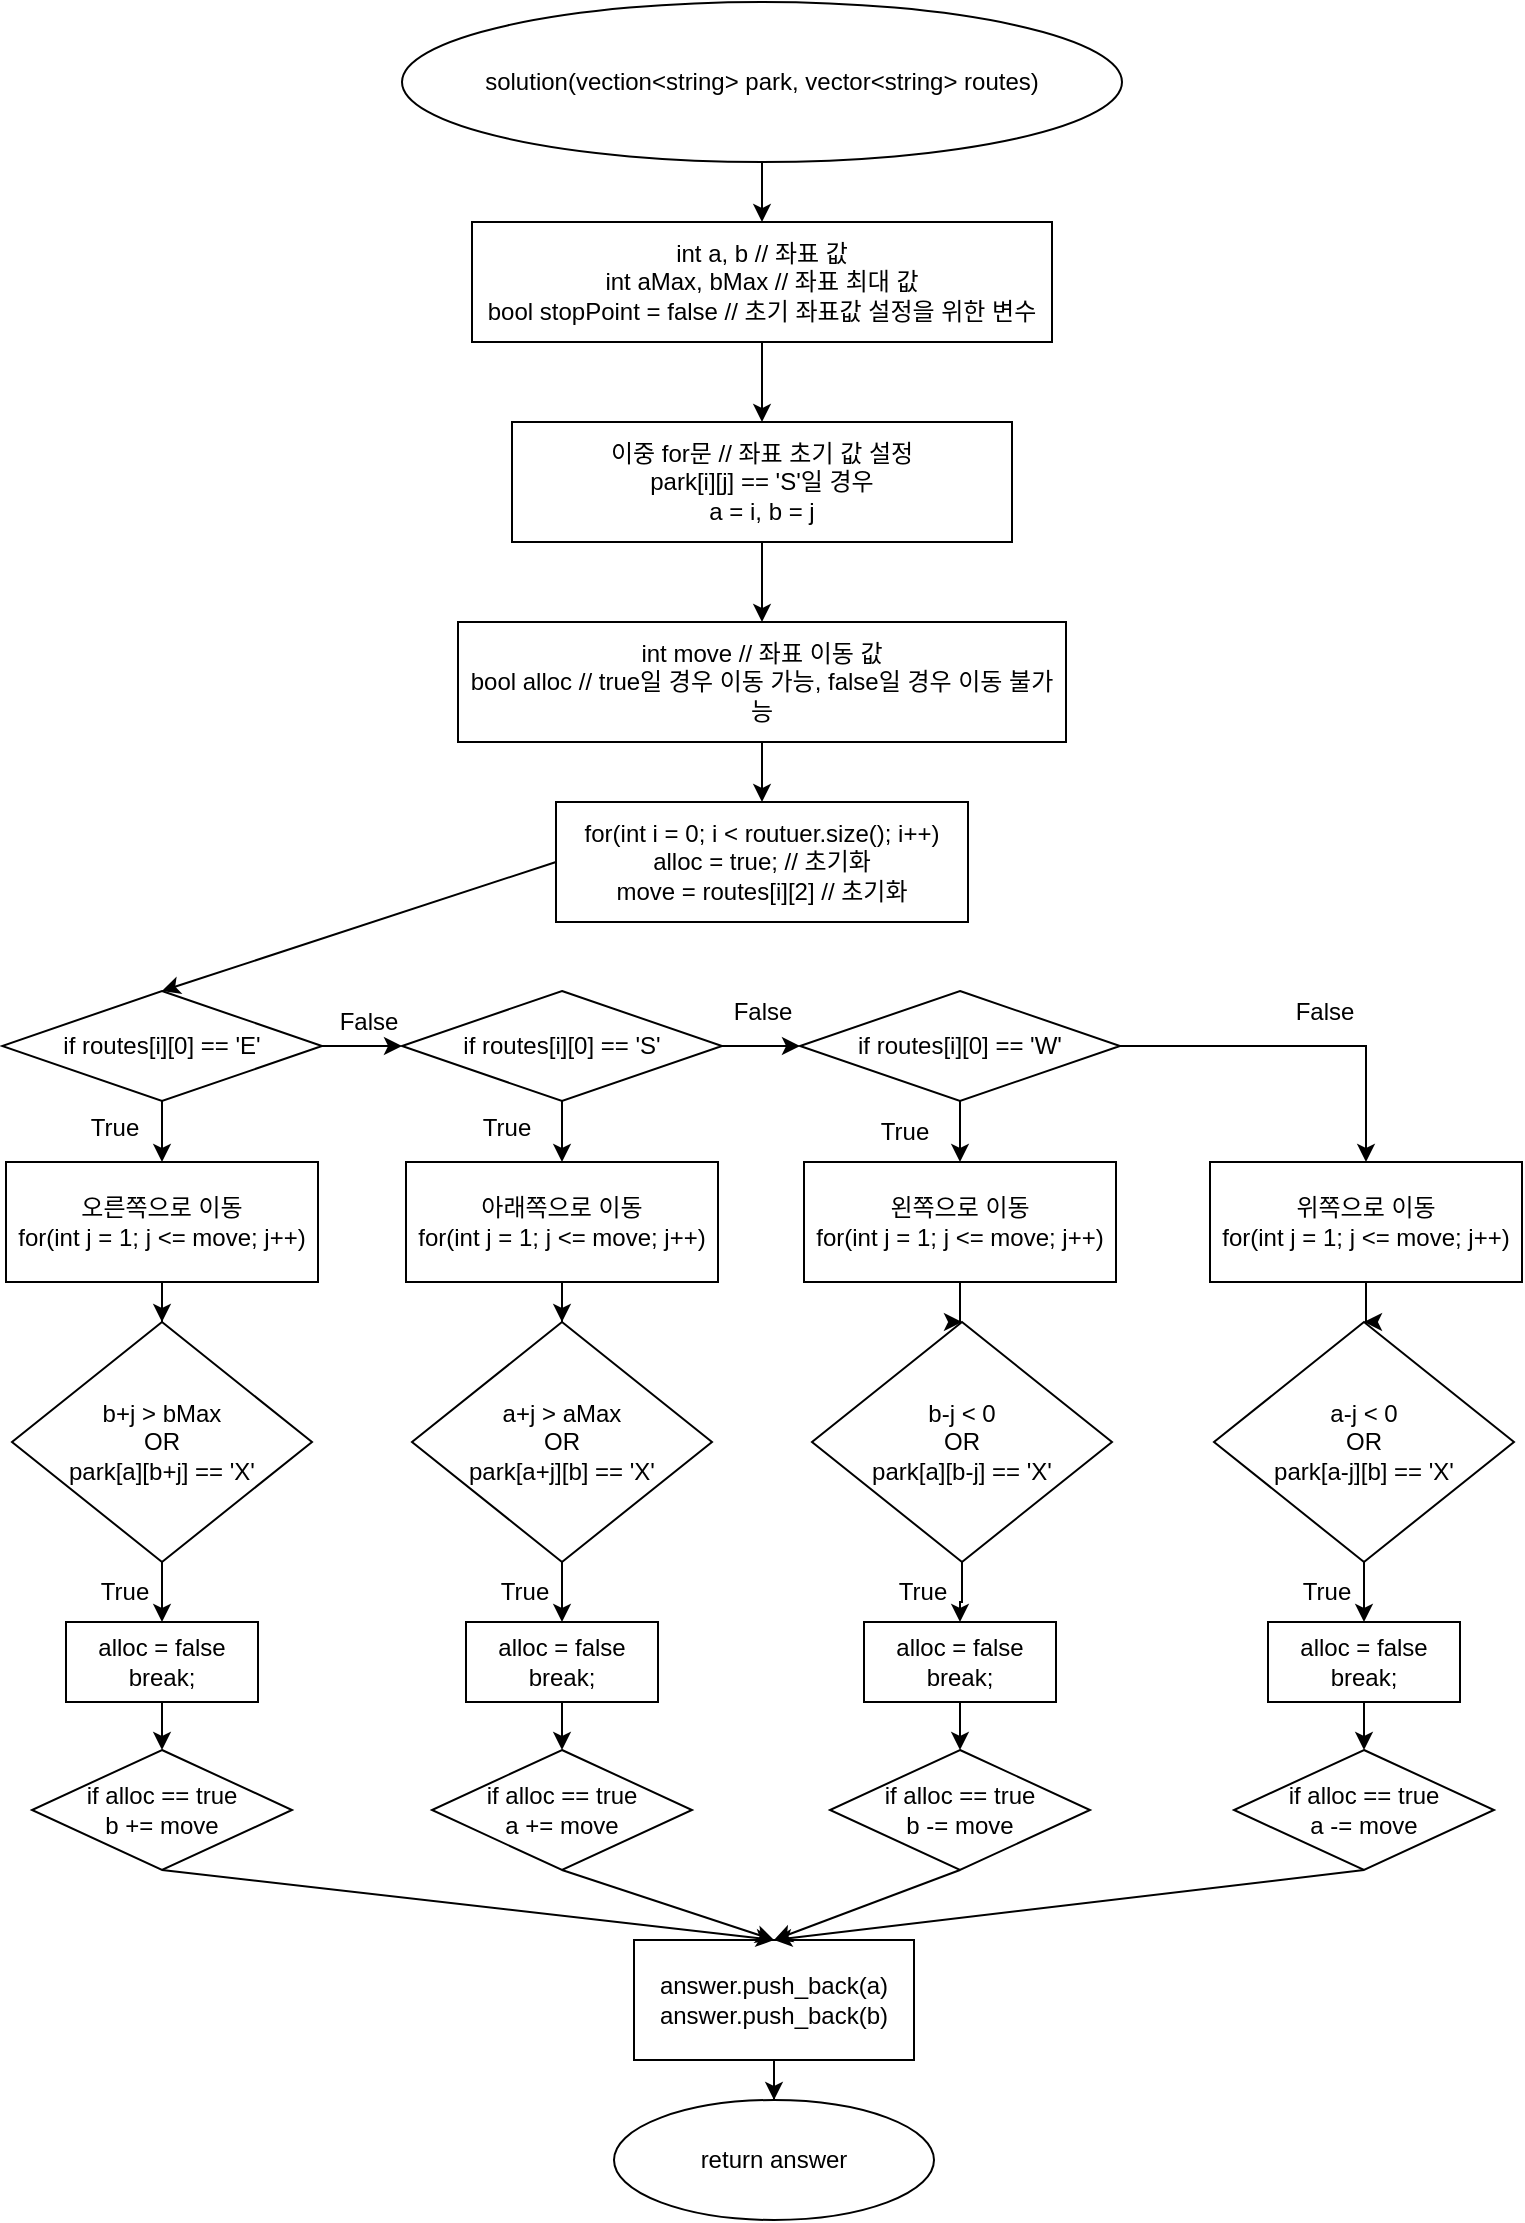 <mxfile version="21.2.8" type="device">
  <diagram id="C5RBs43oDa-KdzZeNtuy" name="Page-1">
    <mxGraphModel dx="1553" dy="1616" grid="1" gridSize="10" guides="1" tooltips="1" connect="1" arrows="1" fold="1" page="1" pageScale="1" pageWidth="827" pageHeight="1169" math="0" shadow="0">
      <root>
        <mxCell id="WIyWlLk6GJQsqaUBKTNV-0" />
        <mxCell id="WIyWlLk6GJQsqaUBKTNV-1" parent="WIyWlLk6GJQsqaUBKTNV-0" />
        <mxCell id="3PX6k5ORZ-lnbq7YZ1M3-3" value="" style="edgeStyle=orthogonalEdgeStyle;rounded=0;orthogonalLoop=1;jettySize=auto;html=1;" parent="WIyWlLk6GJQsqaUBKTNV-1" source="3PX6k5ORZ-lnbq7YZ1M3-1" target="3PX6k5ORZ-lnbq7YZ1M3-2" edge="1">
          <mxGeometry relative="1" as="geometry" />
        </mxCell>
        <mxCell id="3PX6k5ORZ-lnbq7YZ1M3-1" value="solution(vection&amp;lt;string&amp;gt; park, vector&amp;lt;string&amp;gt; routes)" style="ellipse;whiteSpace=wrap;html=1;" parent="WIyWlLk6GJQsqaUBKTNV-1" vertex="1">
          <mxGeometry x="234" y="20" width="360" height="80" as="geometry" />
        </mxCell>
        <mxCell id="3PX6k5ORZ-lnbq7YZ1M3-26" value="" style="edgeStyle=orthogonalEdgeStyle;rounded=0;orthogonalLoop=1;jettySize=auto;html=1;" parent="WIyWlLk6GJQsqaUBKTNV-1" source="3PX6k5ORZ-lnbq7YZ1M3-2" target="3PX6k5ORZ-lnbq7YZ1M3-25" edge="1">
          <mxGeometry relative="1" as="geometry" />
        </mxCell>
        <mxCell id="3PX6k5ORZ-lnbq7YZ1M3-2" value="int a, b // 좌표 값&lt;br&gt;int aMax, bMax // 좌표 최대 값&lt;br&gt;bool stopPoint = false // 초기 좌표값 설정을 위한 변수" style="rounded=0;whiteSpace=wrap;html=1;" parent="WIyWlLk6GJQsqaUBKTNV-1" vertex="1">
          <mxGeometry x="269" y="130" width="290" height="60" as="geometry" />
        </mxCell>
        <mxCell id="3PX6k5ORZ-lnbq7YZ1M3-28" value="" style="edgeStyle=orthogonalEdgeStyle;rounded=0;orthogonalLoop=1;jettySize=auto;html=1;" parent="WIyWlLk6GJQsqaUBKTNV-1" source="3PX6k5ORZ-lnbq7YZ1M3-25" target="3PX6k5ORZ-lnbq7YZ1M3-27" edge="1">
          <mxGeometry relative="1" as="geometry" />
        </mxCell>
        <mxCell id="3PX6k5ORZ-lnbq7YZ1M3-25" value="이중 for문 // 좌표 초기 값 설정&lt;br&gt;park[i][j] == &#39;S&#39;일 경우&lt;br&gt;a = i, b = j" style="whiteSpace=wrap;html=1;rounded=0;" parent="WIyWlLk6GJQsqaUBKTNV-1" vertex="1">
          <mxGeometry x="289" y="230" width="250" height="60" as="geometry" />
        </mxCell>
        <mxCell id="3PX6k5ORZ-lnbq7YZ1M3-30" value="" style="edgeStyle=orthogonalEdgeStyle;rounded=0;orthogonalLoop=1;jettySize=auto;html=1;" parent="WIyWlLk6GJQsqaUBKTNV-1" source="3PX6k5ORZ-lnbq7YZ1M3-27" target="3PX6k5ORZ-lnbq7YZ1M3-29" edge="1">
          <mxGeometry relative="1" as="geometry" />
        </mxCell>
        <mxCell id="3PX6k5ORZ-lnbq7YZ1M3-27" value="int move // 좌표 이동 값&lt;br&gt;bool alloc // true일 경우 이동 가능, false일 경우 이동 불가능" style="whiteSpace=wrap;html=1;rounded=0;" parent="WIyWlLk6GJQsqaUBKTNV-1" vertex="1">
          <mxGeometry x="262" y="330" width="304" height="60" as="geometry" />
        </mxCell>
        <mxCell id="3PX6k5ORZ-lnbq7YZ1M3-29" value="for(int i = 0; i &amp;lt; routuer.size(); i++)&lt;br&gt;alloc = true; // 초기화&lt;br&gt;move = routes[i][2] // 초기화" style="whiteSpace=wrap;html=1;rounded=0;" parent="WIyWlLk6GJQsqaUBKTNV-1" vertex="1">
          <mxGeometry x="311" y="420" width="206" height="60" as="geometry" />
        </mxCell>
        <mxCell id="3PX6k5ORZ-lnbq7YZ1M3-50" value="" style="edgeStyle=orthogonalEdgeStyle;rounded=0;orthogonalLoop=1;jettySize=auto;html=1;" parent="WIyWlLk6GJQsqaUBKTNV-1" source="3PX6k5ORZ-lnbq7YZ1M3-31" target="3PX6k5ORZ-lnbq7YZ1M3-46" edge="1">
          <mxGeometry relative="1" as="geometry" />
        </mxCell>
        <mxCell id="3PX6k5ORZ-lnbq7YZ1M3-58" value="" style="edgeStyle=orthogonalEdgeStyle;rounded=0;orthogonalLoop=1;jettySize=auto;html=1;" parent="WIyWlLk6GJQsqaUBKTNV-1" source="3PX6k5ORZ-lnbq7YZ1M3-31" target="3PX6k5ORZ-lnbq7YZ1M3-33" edge="1">
          <mxGeometry relative="1" as="geometry" />
        </mxCell>
        <mxCell id="3PX6k5ORZ-lnbq7YZ1M3-31" value="if routes[i][0] == &#39;E&#39;" style="rhombus;whiteSpace=wrap;html=1;" parent="WIyWlLk6GJQsqaUBKTNV-1" vertex="1">
          <mxGeometry x="34" y="514.5" width="160" height="55" as="geometry" />
        </mxCell>
        <mxCell id="3PX6k5ORZ-lnbq7YZ1M3-51" value="" style="edgeStyle=orthogonalEdgeStyle;rounded=0;orthogonalLoop=1;jettySize=auto;html=1;" parent="WIyWlLk6GJQsqaUBKTNV-1" source="3PX6k5ORZ-lnbq7YZ1M3-33" target="3PX6k5ORZ-lnbq7YZ1M3-47" edge="1">
          <mxGeometry relative="1" as="geometry" />
        </mxCell>
        <mxCell id="3PX6k5ORZ-lnbq7YZ1M3-59" value="" style="edgeStyle=orthogonalEdgeStyle;rounded=0;orthogonalLoop=1;jettySize=auto;html=1;" parent="WIyWlLk6GJQsqaUBKTNV-1" source="3PX6k5ORZ-lnbq7YZ1M3-33" target="3PX6k5ORZ-lnbq7YZ1M3-34" edge="1">
          <mxGeometry relative="1" as="geometry" />
        </mxCell>
        <mxCell id="3PX6k5ORZ-lnbq7YZ1M3-33" value="if routes[i][0] == &#39;S&#39;" style="rhombus;whiteSpace=wrap;html=1;" parent="WIyWlLk6GJQsqaUBKTNV-1" vertex="1">
          <mxGeometry x="234" y="514.5" width="160" height="55" as="geometry" />
        </mxCell>
        <mxCell id="3PX6k5ORZ-lnbq7YZ1M3-60" value="" style="edgeStyle=orthogonalEdgeStyle;rounded=0;orthogonalLoop=1;jettySize=auto;html=1;entryX=0.5;entryY=0;entryDx=0;entryDy=0;" parent="WIyWlLk6GJQsqaUBKTNV-1" source="3PX6k5ORZ-lnbq7YZ1M3-34" target="3PX6k5ORZ-lnbq7YZ1M3-49" edge="1">
          <mxGeometry relative="1" as="geometry">
            <mxPoint x="634" y="542.0" as="targetPoint" />
          </mxGeometry>
        </mxCell>
        <mxCell id="3PX6k5ORZ-lnbq7YZ1M3-62" value="" style="edgeStyle=orthogonalEdgeStyle;rounded=0;orthogonalLoop=1;jettySize=auto;html=1;" parent="WIyWlLk6GJQsqaUBKTNV-1" source="3PX6k5ORZ-lnbq7YZ1M3-34" target="3PX6k5ORZ-lnbq7YZ1M3-48" edge="1">
          <mxGeometry relative="1" as="geometry" />
        </mxCell>
        <mxCell id="3PX6k5ORZ-lnbq7YZ1M3-34" value="if routes[i][0] == &#39;W&#39;" style="rhombus;whiteSpace=wrap;html=1;" parent="WIyWlLk6GJQsqaUBKTNV-1" vertex="1">
          <mxGeometry x="433" y="514.5" width="160" height="55" as="geometry" />
        </mxCell>
        <mxCell id="3PX6k5ORZ-lnbq7YZ1M3-40" value="" style="endArrow=classic;html=1;rounded=0;entryX=0.5;entryY=0;entryDx=0;entryDy=0;exitX=0;exitY=0.5;exitDx=0;exitDy=0;" parent="WIyWlLk6GJQsqaUBKTNV-1" source="3PX6k5ORZ-lnbq7YZ1M3-29" target="3PX6k5ORZ-lnbq7YZ1M3-31" edge="1">
          <mxGeometry width="50" height="50" relative="1" as="geometry">
            <mxPoint x="270" y="510" as="sourcePoint" />
            <mxPoint x="320" y="460" as="targetPoint" />
          </mxGeometry>
        </mxCell>
        <mxCell id="3PX6k5ORZ-lnbq7YZ1M3-70" value="" style="edgeStyle=orthogonalEdgeStyle;rounded=0;orthogonalLoop=1;jettySize=auto;html=1;" parent="WIyWlLk6GJQsqaUBKTNV-1" source="3PX6k5ORZ-lnbq7YZ1M3-46" target="3PX6k5ORZ-lnbq7YZ1M3-69" edge="1">
          <mxGeometry relative="1" as="geometry" />
        </mxCell>
        <mxCell id="3PX6k5ORZ-lnbq7YZ1M3-46" value="오른쪽으로 이동&lt;br&gt;for(int j = 1; j &amp;lt;= move; j++)" style="rounded=0;whiteSpace=wrap;html=1;" parent="WIyWlLk6GJQsqaUBKTNV-1" vertex="1">
          <mxGeometry x="36" y="600" width="156" height="60" as="geometry" />
        </mxCell>
        <mxCell id="3PX6k5ORZ-lnbq7YZ1M3-74" value="" style="edgeStyle=orthogonalEdgeStyle;rounded=0;orthogonalLoop=1;jettySize=auto;html=1;" parent="WIyWlLk6GJQsqaUBKTNV-1" source="3PX6k5ORZ-lnbq7YZ1M3-47" target="3PX6k5ORZ-lnbq7YZ1M3-73" edge="1">
          <mxGeometry relative="1" as="geometry" />
        </mxCell>
        <mxCell id="3PX6k5ORZ-lnbq7YZ1M3-47" value="아래쪽으로 이동&lt;br&gt;for(int j = 1; j &amp;lt;= move; j++)" style="rounded=0;whiteSpace=wrap;html=1;" parent="WIyWlLk6GJQsqaUBKTNV-1" vertex="1">
          <mxGeometry x="236" y="600" width="156" height="60" as="geometry" />
        </mxCell>
        <mxCell id="3PX6k5ORZ-lnbq7YZ1M3-76" value="" style="edgeStyle=orthogonalEdgeStyle;rounded=0;orthogonalLoop=1;jettySize=auto;html=1;" parent="WIyWlLk6GJQsqaUBKTNV-1" source="3PX6k5ORZ-lnbq7YZ1M3-48" target="3PX6k5ORZ-lnbq7YZ1M3-75" edge="1">
          <mxGeometry relative="1" as="geometry" />
        </mxCell>
        <mxCell id="3PX6k5ORZ-lnbq7YZ1M3-48" value="왼쪽으로 이동&lt;br&gt;for(int j = 1; j &amp;lt;= move; j++)" style="rounded=0;whiteSpace=wrap;html=1;" parent="WIyWlLk6GJQsqaUBKTNV-1" vertex="1">
          <mxGeometry x="435" y="600" width="156" height="60" as="geometry" />
        </mxCell>
        <mxCell id="3PX6k5ORZ-lnbq7YZ1M3-78" style="edgeStyle=orthogonalEdgeStyle;rounded=0;orthogonalLoop=1;jettySize=auto;html=1;" parent="WIyWlLk6GJQsqaUBKTNV-1" source="3PX6k5ORZ-lnbq7YZ1M3-49" target="3PX6k5ORZ-lnbq7YZ1M3-77" edge="1">
          <mxGeometry relative="1" as="geometry" />
        </mxCell>
        <mxCell id="3PX6k5ORZ-lnbq7YZ1M3-49" value="위쪽으로 이동&lt;br&gt;for(int j = 1; j &amp;lt;= move; j++)" style="rounded=0;whiteSpace=wrap;html=1;" parent="WIyWlLk6GJQsqaUBKTNV-1" vertex="1">
          <mxGeometry x="638" y="600" width="156" height="60" as="geometry" />
        </mxCell>
        <mxCell id="3PX6k5ORZ-lnbq7YZ1M3-63" value="True" style="text;html=1;align=center;verticalAlign=middle;resizable=0;points=[];autosize=1;strokeColor=none;fillColor=none;" parent="WIyWlLk6GJQsqaUBKTNV-1" vertex="1">
          <mxGeometry x="65" y="568" width="50" height="30" as="geometry" />
        </mxCell>
        <mxCell id="3PX6k5ORZ-lnbq7YZ1M3-64" value="True" style="text;html=1;align=center;verticalAlign=middle;resizable=0;points=[];autosize=1;strokeColor=none;fillColor=none;" parent="WIyWlLk6GJQsqaUBKTNV-1" vertex="1">
          <mxGeometry x="261" y="568" width="50" height="30" as="geometry" />
        </mxCell>
        <mxCell id="3PX6k5ORZ-lnbq7YZ1M3-65" value="True" style="text;html=1;align=center;verticalAlign=middle;resizable=0;points=[];autosize=1;strokeColor=none;fillColor=none;" parent="WIyWlLk6GJQsqaUBKTNV-1" vertex="1">
          <mxGeometry x="460" y="570" width="50" height="30" as="geometry" />
        </mxCell>
        <mxCell id="3PX6k5ORZ-lnbq7YZ1M3-66" value="False" style="text;html=1;align=center;verticalAlign=middle;resizable=0;points=[];autosize=1;strokeColor=none;fillColor=none;" parent="WIyWlLk6GJQsqaUBKTNV-1" vertex="1">
          <mxGeometry x="192" y="514.5" width="50" height="30" as="geometry" />
        </mxCell>
        <mxCell id="3PX6k5ORZ-lnbq7YZ1M3-67" value="False" style="text;html=1;align=center;verticalAlign=middle;resizable=0;points=[];autosize=1;strokeColor=none;fillColor=none;" parent="WIyWlLk6GJQsqaUBKTNV-1" vertex="1">
          <mxGeometry x="389" y="510" width="50" height="30" as="geometry" />
        </mxCell>
        <mxCell id="3PX6k5ORZ-lnbq7YZ1M3-68" value="False" style="text;html=1;align=center;verticalAlign=middle;resizable=0;points=[];autosize=1;strokeColor=none;fillColor=none;" parent="WIyWlLk6GJQsqaUBKTNV-1" vertex="1">
          <mxGeometry x="670" y="510" width="50" height="30" as="geometry" />
        </mxCell>
        <mxCell id="3PX6k5ORZ-lnbq7YZ1M3-80" value="" style="edgeStyle=orthogonalEdgeStyle;rounded=0;orthogonalLoop=1;jettySize=auto;html=1;" parent="WIyWlLk6GJQsqaUBKTNV-1" source="3PX6k5ORZ-lnbq7YZ1M3-69" target="3PX6k5ORZ-lnbq7YZ1M3-79" edge="1">
          <mxGeometry relative="1" as="geometry" />
        </mxCell>
        <mxCell id="3PX6k5ORZ-lnbq7YZ1M3-69" value="b+j &amp;gt; bMax&lt;br&gt;OR&lt;br&gt;park[a][b+j] == &#39;X&#39;" style="rhombus;whiteSpace=wrap;html=1;rounded=0;" parent="WIyWlLk6GJQsqaUBKTNV-1" vertex="1">
          <mxGeometry x="39" y="680" width="150" height="120" as="geometry" />
        </mxCell>
        <mxCell id="3PX6k5ORZ-lnbq7YZ1M3-95" style="edgeStyle=orthogonalEdgeStyle;rounded=0;orthogonalLoop=1;jettySize=auto;html=1;entryX=0.5;entryY=0;entryDx=0;entryDy=0;" parent="WIyWlLk6GJQsqaUBKTNV-1" source="3PX6k5ORZ-lnbq7YZ1M3-73" target="3PX6k5ORZ-lnbq7YZ1M3-89" edge="1">
          <mxGeometry relative="1" as="geometry" />
        </mxCell>
        <mxCell id="3PX6k5ORZ-lnbq7YZ1M3-73" value="a+j &amp;gt; aMax&lt;br&gt;OR&lt;br&gt;park[a+j][b] == &#39;X&#39;" style="rhombus;whiteSpace=wrap;html=1;rounded=0;" parent="WIyWlLk6GJQsqaUBKTNV-1" vertex="1">
          <mxGeometry x="239" y="680" width="150" height="120" as="geometry" />
        </mxCell>
        <mxCell id="3PX6k5ORZ-lnbq7YZ1M3-96" style="edgeStyle=orthogonalEdgeStyle;rounded=0;orthogonalLoop=1;jettySize=auto;html=1;" parent="WIyWlLk6GJQsqaUBKTNV-1" source="3PX6k5ORZ-lnbq7YZ1M3-75" target="3PX6k5ORZ-lnbq7YZ1M3-91" edge="1">
          <mxGeometry relative="1" as="geometry" />
        </mxCell>
        <mxCell id="3PX6k5ORZ-lnbq7YZ1M3-75" value="b-j &amp;lt; 0&lt;br&gt;OR&lt;br&gt;park[a][b-j] == &#39;X&#39;" style="rhombus;whiteSpace=wrap;html=1;rounded=0;" parent="WIyWlLk6GJQsqaUBKTNV-1" vertex="1">
          <mxGeometry x="439" y="680" width="150" height="120" as="geometry" />
        </mxCell>
        <mxCell id="3PX6k5ORZ-lnbq7YZ1M3-97" style="edgeStyle=orthogonalEdgeStyle;rounded=0;orthogonalLoop=1;jettySize=auto;html=1;" parent="WIyWlLk6GJQsqaUBKTNV-1" source="3PX6k5ORZ-lnbq7YZ1M3-77" target="3PX6k5ORZ-lnbq7YZ1M3-93" edge="1">
          <mxGeometry relative="1" as="geometry" />
        </mxCell>
        <mxCell id="3PX6k5ORZ-lnbq7YZ1M3-77" value="a-j &amp;lt; 0&lt;br&gt;OR&lt;br&gt;park[a-j][b] == &#39;X&#39;" style="rhombus;whiteSpace=wrap;html=1;rounded=0;" parent="WIyWlLk6GJQsqaUBKTNV-1" vertex="1">
          <mxGeometry x="640" y="680" width="150" height="120" as="geometry" />
        </mxCell>
        <mxCell id="ivutm14zPDMdWW5UEp3g-1" value="" style="edgeStyle=orthogonalEdgeStyle;rounded=0;orthogonalLoop=1;jettySize=auto;html=1;" edge="1" parent="WIyWlLk6GJQsqaUBKTNV-1" source="3PX6k5ORZ-lnbq7YZ1M3-79" target="ivutm14zPDMdWW5UEp3g-0">
          <mxGeometry relative="1" as="geometry" />
        </mxCell>
        <mxCell id="3PX6k5ORZ-lnbq7YZ1M3-79" value="alloc = false&lt;br&gt;break;" style="whiteSpace=wrap;html=1;rounded=0;" parent="WIyWlLk6GJQsqaUBKTNV-1" vertex="1">
          <mxGeometry x="66" y="830" width="96" height="40" as="geometry" />
        </mxCell>
        <mxCell id="3PX6k5ORZ-lnbq7YZ1M3-84" value="True" style="text;html=1;align=center;verticalAlign=middle;resizable=0;points=[];autosize=1;strokeColor=none;fillColor=none;" parent="WIyWlLk6GJQsqaUBKTNV-1" vertex="1">
          <mxGeometry x="70" y="800" width="50" height="30" as="geometry" />
        </mxCell>
        <mxCell id="ivutm14zPDMdWW5UEp3g-3" value="" style="edgeStyle=orthogonalEdgeStyle;rounded=0;orthogonalLoop=1;jettySize=auto;html=1;" edge="1" parent="WIyWlLk6GJQsqaUBKTNV-1" source="3PX6k5ORZ-lnbq7YZ1M3-89" target="ivutm14zPDMdWW5UEp3g-2">
          <mxGeometry relative="1" as="geometry" />
        </mxCell>
        <mxCell id="3PX6k5ORZ-lnbq7YZ1M3-89" value="alloc = false&lt;br&gt;break;" style="whiteSpace=wrap;html=1;rounded=0;" parent="WIyWlLk6GJQsqaUBKTNV-1" vertex="1">
          <mxGeometry x="266" y="830" width="96" height="40" as="geometry" />
        </mxCell>
        <mxCell id="3PX6k5ORZ-lnbq7YZ1M3-90" value="True" style="text;html=1;align=center;verticalAlign=middle;resizable=0;points=[];autosize=1;strokeColor=none;fillColor=none;" parent="WIyWlLk6GJQsqaUBKTNV-1" vertex="1">
          <mxGeometry x="270" y="800" width="50" height="30" as="geometry" />
        </mxCell>
        <mxCell id="ivutm14zPDMdWW5UEp3g-5" value="" style="edgeStyle=orthogonalEdgeStyle;rounded=0;orthogonalLoop=1;jettySize=auto;html=1;" edge="1" parent="WIyWlLk6GJQsqaUBKTNV-1" source="3PX6k5ORZ-lnbq7YZ1M3-91" target="ivutm14zPDMdWW5UEp3g-4">
          <mxGeometry relative="1" as="geometry" />
        </mxCell>
        <mxCell id="3PX6k5ORZ-lnbq7YZ1M3-91" value="alloc = false&lt;br&gt;break;" style="whiteSpace=wrap;html=1;rounded=0;" parent="WIyWlLk6GJQsqaUBKTNV-1" vertex="1">
          <mxGeometry x="465" y="830" width="96" height="40" as="geometry" />
        </mxCell>
        <mxCell id="3PX6k5ORZ-lnbq7YZ1M3-92" value="True" style="text;html=1;align=center;verticalAlign=middle;resizable=0;points=[];autosize=1;strokeColor=none;fillColor=none;" parent="WIyWlLk6GJQsqaUBKTNV-1" vertex="1">
          <mxGeometry x="469" y="800" width="50" height="30" as="geometry" />
        </mxCell>
        <mxCell id="ivutm14zPDMdWW5UEp3g-7" value="" style="edgeStyle=orthogonalEdgeStyle;rounded=0;orthogonalLoop=1;jettySize=auto;html=1;" edge="1" parent="WIyWlLk6GJQsqaUBKTNV-1" source="3PX6k5ORZ-lnbq7YZ1M3-93" target="ivutm14zPDMdWW5UEp3g-6">
          <mxGeometry relative="1" as="geometry" />
        </mxCell>
        <mxCell id="3PX6k5ORZ-lnbq7YZ1M3-93" value="alloc = false&lt;br&gt;break;" style="whiteSpace=wrap;html=1;rounded=0;" parent="WIyWlLk6GJQsqaUBKTNV-1" vertex="1">
          <mxGeometry x="667" y="830" width="96" height="40" as="geometry" />
        </mxCell>
        <mxCell id="3PX6k5ORZ-lnbq7YZ1M3-94" value="True" style="text;html=1;align=center;verticalAlign=middle;resizable=0;points=[];autosize=1;strokeColor=none;fillColor=none;" parent="WIyWlLk6GJQsqaUBKTNV-1" vertex="1">
          <mxGeometry x="671" y="800" width="50" height="30" as="geometry" />
        </mxCell>
        <mxCell id="ivutm14zPDMdWW5UEp3g-0" value="if alloc == true&lt;br&gt;b += move" style="rhombus;whiteSpace=wrap;html=1;rounded=0;" vertex="1" parent="WIyWlLk6GJQsqaUBKTNV-1">
          <mxGeometry x="49" y="894" width="130" height="60" as="geometry" />
        </mxCell>
        <mxCell id="ivutm14zPDMdWW5UEp3g-2" value="if alloc == true&lt;br style=&quot;border-color: var(--border-color);&quot;&gt;a += move" style="rhombus;whiteSpace=wrap;html=1;rounded=0;" vertex="1" parent="WIyWlLk6GJQsqaUBKTNV-1">
          <mxGeometry x="249" y="894" width="130" height="60" as="geometry" />
        </mxCell>
        <mxCell id="ivutm14zPDMdWW5UEp3g-4" value="if alloc == true&lt;br style=&quot;border-color: var(--border-color);&quot;&gt;b -= move" style="rhombus;whiteSpace=wrap;html=1;rounded=0;" vertex="1" parent="WIyWlLk6GJQsqaUBKTNV-1">
          <mxGeometry x="448" y="894" width="130" height="60" as="geometry" />
        </mxCell>
        <mxCell id="ivutm14zPDMdWW5UEp3g-6" value="if alloc == true&lt;br style=&quot;border-color: var(--border-color);&quot;&gt;a -= move" style="rhombus;whiteSpace=wrap;html=1;rounded=0;" vertex="1" parent="WIyWlLk6GJQsqaUBKTNV-1">
          <mxGeometry x="650" y="894" width="130" height="60" as="geometry" />
        </mxCell>
        <mxCell id="ivutm14zPDMdWW5UEp3g-15" value="" style="edgeStyle=orthogonalEdgeStyle;rounded=0;orthogonalLoop=1;jettySize=auto;html=1;" edge="1" parent="WIyWlLk6GJQsqaUBKTNV-1" source="ivutm14zPDMdWW5UEp3g-8" target="ivutm14zPDMdWW5UEp3g-14">
          <mxGeometry relative="1" as="geometry" />
        </mxCell>
        <mxCell id="ivutm14zPDMdWW5UEp3g-8" value="answer.push_back(a)&lt;br&gt;answer.push_back(b)" style="whiteSpace=wrap;html=1;rounded=0;" vertex="1" parent="WIyWlLk6GJQsqaUBKTNV-1">
          <mxGeometry x="350" y="989" width="140" height="60" as="geometry" />
        </mxCell>
        <mxCell id="ivutm14zPDMdWW5UEp3g-10" value="" style="endArrow=classic;html=1;rounded=0;entryX=0.5;entryY=0;entryDx=0;entryDy=0;exitX=0.5;exitY=1;exitDx=0;exitDy=0;" edge="1" parent="WIyWlLk6GJQsqaUBKTNV-1" source="ivutm14zPDMdWW5UEp3g-0" target="ivutm14zPDMdWW5UEp3g-8">
          <mxGeometry width="50" height="50" relative="1" as="geometry">
            <mxPoint x="340" y="880" as="sourcePoint" />
            <mxPoint x="390" y="830" as="targetPoint" />
          </mxGeometry>
        </mxCell>
        <mxCell id="ivutm14zPDMdWW5UEp3g-11" value="" style="endArrow=classic;html=1;rounded=0;entryX=0.5;entryY=0;entryDx=0;entryDy=0;exitX=0.5;exitY=1;exitDx=0;exitDy=0;" edge="1" parent="WIyWlLk6GJQsqaUBKTNV-1" source="ivutm14zPDMdWW5UEp3g-2" target="ivutm14zPDMdWW5UEp3g-8">
          <mxGeometry width="50" height="50" relative="1" as="geometry">
            <mxPoint x="340" y="880" as="sourcePoint" />
            <mxPoint x="390" y="830" as="targetPoint" />
          </mxGeometry>
        </mxCell>
        <mxCell id="ivutm14zPDMdWW5UEp3g-12" value="" style="endArrow=classic;html=1;rounded=0;entryX=0.5;entryY=0;entryDx=0;entryDy=0;exitX=0.5;exitY=1;exitDx=0;exitDy=0;" edge="1" parent="WIyWlLk6GJQsqaUBKTNV-1" source="ivutm14zPDMdWW5UEp3g-4" target="ivutm14zPDMdWW5UEp3g-8">
          <mxGeometry width="50" height="50" relative="1" as="geometry">
            <mxPoint x="340" y="880" as="sourcePoint" />
            <mxPoint x="390" y="830" as="targetPoint" />
          </mxGeometry>
        </mxCell>
        <mxCell id="ivutm14zPDMdWW5UEp3g-13" value="" style="endArrow=classic;html=1;rounded=0;entryX=0.5;entryY=0;entryDx=0;entryDy=0;exitX=0.5;exitY=1;exitDx=0;exitDy=0;" edge="1" parent="WIyWlLk6GJQsqaUBKTNV-1" source="ivutm14zPDMdWW5UEp3g-6" target="ivutm14zPDMdWW5UEp3g-8">
          <mxGeometry width="50" height="50" relative="1" as="geometry">
            <mxPoint x="340" y="880" as="sourcePoint" />
            <mxPoint x="390" y="830" as="targetPoint" />
          </mxGeometry>
        </mxCell>
        <mxCell id="ivutm14zPDMdWW5UEp3g-14" value="return answer" style="ellipse;whiteSpace=wrap;html=1;rounded=0;" vertex="1" parent="WIyWlLk6GJQsqaUBKTNV-1">
          <mxGeometry x="340" y="1069" width="160" height="60" as="geometry" />
        </mxCell>
      </root>
    </mxGraphModel>
  </diagram>
</mxfile>
